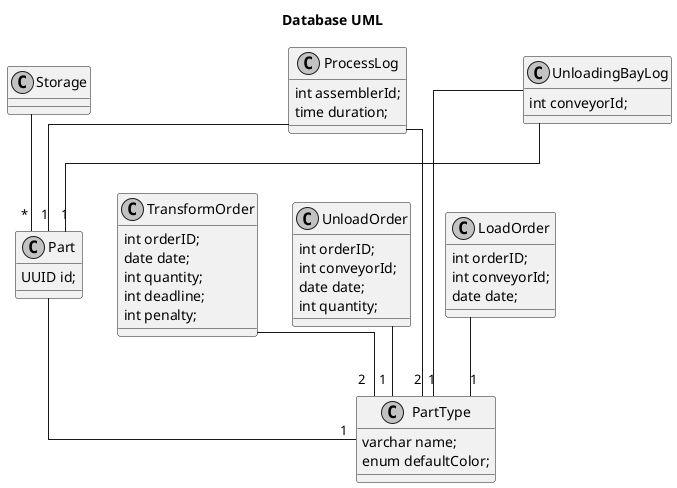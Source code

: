 @startuml
skinparam linetype ortho
skinparam Monochrome true

title Database UML

class Storage{
    
}

Storage --"*" Part

class Part{
	UUID id;
}

Part --"1" PartType

class PartType {
  varchar name;
  enum defaultColor;
}

class TransformOrder{
  int orderID;
  date date;
  int quantity;
  int deadline;
  int penalty;
}

TransformOrder --"2" PartType

class UnloadOrder{
  int orderID;
	int conveyorId;
  date date;
  int quantity;
}

UnloadOrder --"1" PartType

class LoadOrder{
  int orderID;
	int conveyorId;
  date date;
}

LoadOrder --"1" PartType

class ProcessLog{
	int assemblerId;
	time duration;
}

ProcessLog --"1" Part
ProcessLog --"2" PartType

class UnloadingBayLog{
	int conveyorId;
}

UnloadingBayLog --"1" Part
UnloadingBayLog --"1" PartType

@enduml